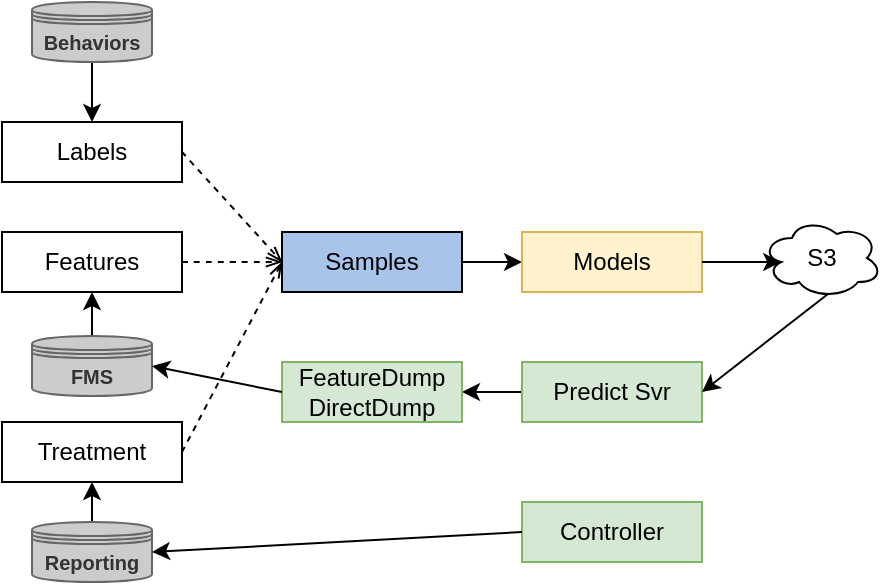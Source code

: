 <mxfile version="22.1.18" type="github">
  <diagram name="第 1 页" id="_KGyoC1ufbTMsVG9WjTH">
    <mxGraphModel dx="1039" dy="603" grid="1" gridSize="10" guides="1" tooltips="1" connect="1" arrows="1" fold="1" page="1" pageScale="1" pageWidth="827" pageHeight="1169" math="0" shadow="0">
      <root>
        <mxCell id="0" />
        <mxCell id="1" parent="0" />
        <mxCell id="uBipdBVokxf97rr1Bi9E-4" value="Labels" style="rounded=0;whiteSpace=wrap;html=1;fillColor=#FFFFFF;" vertex="1" parent="1">
          <mxGeometry x="170" y="230" width="90" height="30" as="geometry" />
        </mxCell>
        <mxCell id="uBipdBVokxf97rr1Bi9E-5" value="Treatment" style="rounded=0;whiteSpace=wrap;html=1;fillColor=#FFFFFF;" vertex="1" parent="1">
          <mxGeometry x="170" y="380" width="90" height="30" as="geometry" />
        </mxCell>
        <mxCell id="uBipdBVokxf97rr1Bi9E-6" value="Features" style="rounded=0;whiteSpace=wrap;html=1;fillColor=#FFFFFF;" vertex="1" parent="1">
          <mxGeometry x="170" y="285" width="90" height="30" as="geometry" />
        </mxCell>
        <mxCell id="uBipdBVokxf97rr1Bi9E-17" style="edgeStyle=orthogonalEdgeStyle;rounded=0;orthogonalLoop=1;jettySize=auto;html=1;exitX=0.5;exitY=1;exitDx=0;exitDy=0;entryX=0.5;entryY=0;entryDx=0;entryDy=0;" edge="1" parent="1" source="uBipdBVokxf97rr1Bi9E-15" target="uBipdBVokxf97rr1Bi9E-4">
          <mxGeometry relative="1" as="geometry" />
        </mxCell>
        <mxCell id="uBipdBVokxf97rr1Bi9E-15" value="Behaviors" style="shape=datastore;whiteSpace=wrap;html=1;fontStyle=1;fontSize=10;labelBackgroundColor=none;fillColor=#CCCCCC;fontColor=#333333;strokeColor=#666666;" vertex="1" parent="1">
          <mxGeometry x="185" y="170" width="60" height="30" as="geometry" />
        </mxCell>
        <mxCell id="uBipdBVokxf97rr1Bi9E-41" style="edgeStyle=orthogonalEdgeStyle;rounded=0;orthogonalLoop=1;jettySize=auto;html=1;exitX=0.5;exitY=0;exitDx=0;exitDy=0;entryX=0.5;entryY=1;entryDx=0;entryDy=0;" edge="1" parent="1" source="uBipdBVokxf97rr1Bi9E-18" target="uBipdBVokxf97rr1Bi9E-5">
          <mxGeometry relative="1" as="geometry" />
        </mxCell>
        <mxCell id="uBipdBVokxf97rr1Bi9E-18" value="Reporting" style="shape=datastore;whiteSpace=wrap;html=1;fontStyle=1;fontSize=10;labelBackgroundColor=none;fillColor=#CCCCCC;fontColor=#333333;strokeColor=#666666;" vertex="1" parent="1">
          <mxGeometry x="185" y="430" width="60" height="30" as="geometry" />
        </mxCell>
        <mxCell id="uBipdBVokxf97rr1Bi9E-40" style="edgeStyle=orthogonalEdgeStyle;rounded=0;orthogonalLoop=1;jettySize=auto;html=1;exitX=0.5;exitY=0;exitDx=0;exitDy=0;entryX=0.5;entryY=1;entryDx=0;entryDy=0;" edge="1" parent="1" source="uBipdBVokxf97rr1Bi9E-19" target="uBipdBVokxf97rr1Bi9E-6">
          <mxGeometry relative="1" as="geometry">
            <mxPoint x="215" y="320" as="targetPoint" />
          </mxGeometry>
        </mxCell>
        <mxCell id="uBipdBVokxf97rr1Bi9E-19" value="FMS" style="shape=datastore;whiteSpace=wrap;html=1;fontStyle=1;fontSize=10;labelBackgroundColor=none;fillColor=#CCCCCC;fontColor=#333333;strokeColor=#666666;" vertex="1" parent="1">
          <mxGeometry x="185" y="337" width="60" height="30" as="geometry" />
        </mxCell>
        <mxCell id="uBipdBVokxf97rr1Bi9E-27" style="edgeStyle=orthogonalEdgeStyle;rounded=0;orthogonalLoop=1;jettySize=auto;html=1;exitX=1;exitY=0.5;exitDx=0;exitDy=0;entryX=0;entryY=0.5;entryDx=0;entryDy=0;" edge="1" parent="1" source="uBipdBVokxf97rr1Bi9E-20" target="uBipdBVokxf97rr1Bi9E-26">
          <mxGeometry relative="1" as="geometry" />
        </mxCell>
        <mxCell id="uBipdBVokxf97rr1Bi9E-20" value="Samples" style="rounded=0;whiteSpace=wrap;html=1;fillColor=#A9C4EB;" vertex="1" parent="1">
          <mxGeometry x="310" y="285" width="90" height="30" as="geometry" />
        </mxCell>
        <mxCell id="uBipdBVokxf97rr1Bi9E-22" value="" style="endArrow=openThin;html=1;rounded=0;exitX=1;exitY=0.5;exitDx=0;exitDy=0;entryX=0;entryY=0.5;entryDx=0;entryDy=0;dashed=1;curved=1;endFill=0;" edge="1" parent="1" source="uBipdBVokxf97rr1Bi9E-4" target="uBipdBVokxf97rr1Bi9E-20">
          <mxGeometry width="50" height="50" relative="1" as="geometry">
            <mxPoint x="390" y="340" as="sourcePoint" />
            <mxPoint x="440" y="290" as="targetPoint" />
          </mxGeometry>
        </mxCell>
        <mxCell id="uBipdBVokxf97rr1Bi9E-23" value="" style="endArrow=openThin;html=1;rounded=0;exitX=1;exitY=0.5;exitDx=0;exitDy=0;dashed=1;curved=1;endFill=0;" edge="1" parent="1" source="uBipdBVokxf97rr1Bi9E-5">
          <mxGeometry width="50" height="50" relative="1" as="geometry">
            <mxPoint x="270" y="255" as="sourcePoint" />
            <mxPoint x="310" y="300" as="targetPoint" />
          </mxGeometry>
        </mxCell>
        <mxCell id="uBipdBVokxf97rr1Bi9E-24" value="" style="endArrow=openThin;html=1;rounded=0;exitX=1;exitY=0.5;exitDx=0;exitDy=0;entryX=0;entryY=0.5;entryDx=0;entryDy=0;dashed=1;curved=1;endFill=0;" edge="1" parent="1" source="uBipdBVokxf97rr1Bi9E-6" target="uBipdBVokxf97rr1Bi9E-20">
          <mxGeometry width="50" height="50" relative="1" as="geometry">
            <mxPoint x="280" y="265" as="sourcePoint" />
            <mxPoint x="330" y="320" as="targetPoint" />
          </mxGeometry>
        </mxCell>
        <mxCell id="uBipdBVokxf97rr1Bi9E-26" value="Models" style="rounded=0;whiteSpace=wrap;html=1;fillColor=#fff2cc;strokeColor=#d6b656;" vertex="1" parent="1">
          <mxGeometry x="430" y="285" width="90" height="30" as="geometry" />
        </mxCell>
        <mxCell id="uBipdBVokxf97rr1Bi9E-28" value="S3" style="ellipse;shape=cloud;whiteSpace=wrap;html=1;" vertex="1" parent="1">
          <mxGeometry x="550" y="278" width="60" height="40" as="geometry" />
        </mxCell>
        <mxCell id="uBipdBVokxf97rr1Bi9E-29" value="" style="endArrow=classic;html=1;rounded=0;entryX=0.16;entryY=0.55;entryDx=0;entryDy=0;entryPerimeter=0;" edge="1" parent="1" target="uBipdBVokxf97rr1Bi9E-28">
          <mxGeometry width="50" height="50" relative="1" as="geometry">
            <mxPoint x="520" y="300" as="sourcePoint" />
            <mxPoint x="320" y="310" as="targetPoint" />
          </mxGeometry>
        </mxCell>
        <mxCell id="uBipdBVokxf97rr1Bi9E-36" style="edgeStyle=orthogonalEdgeStyle;rounded=0;orthogonalLoop=1;jettySize=auto;html=1;exitX=0;exitY=0.5;exitDx=0;exitDy=0;entryX=1;entryY=0.5;entryDx=0;entryDy=0;" edge="1" parent="1" source="uBipdBVokxf97rr1Bi9E-32" target="uBipdBVokxf97rr1Bi9E-35">
          <mxGeometry relative="1" as="geometry" />
        </mxCell>
        <mxCell id="uBipdBVokxf97rr1Bi9E-32" value="Predict Svr" style="rounded=0;whiteSpace=wrap;html=1;fillColor=#d5e8d4;strokeColor=#82b366;" vertex="1" parent="1">
          <mxGeometry x="430" y="350" width="90" height="30" as="geometry" />
        </mxCell>
        <mxCell id="uBipdBVokxf97rr1Bi9E-34" value="" style="endArrow=classic;html=1;rounded=0;entryX=1;entryY=0.5;entryDx=0;entryDy=0;exitX=0.55;exitY=0.95;exitDx=0;exitDy=0;exitPerimeter=0;" edge="1" parent="1" source="uBipdBVokxf97rr1Bi9E-28" target="uBipdBVokxf97rr1Bi9E-32">
          <mxGeometry width="50" height="50" relative="1" as="geometry">
            <mxPoint x="530" y="310" as="sourcePoint" />
            <mxPoint x="570" y="310" as="targetPoint" />
          </mxGeometry>
        </mxCell>
        <mxCell id="uBipdBVokxf97rr1Bi9E-35" value="FeatureDump&lt;br&gt;DirectDump" style="rounded=0;whiteSpace=wrap;html=1;fillColor=#d5e8d4;strokeColor=#82b366;" vertex="1" parent="1">
          <mxGeometry x="310" y="350" width="90" height="30" as="geometry" />
        </mxCell>
        <mxCell id="uBipdBVokxf97rr1Bi9E-38" value="" style="endArrow=classic;html=1;rounded=0;exitX=0;exitY=0.5;exitDx=0;exitDy=0;entryX=1;entryY=0.5;entryDx=0;entryDy=0;" edge="1" parent="1" source="uBipdBVokxf97rr1Bi9E-35" target="uBipdBVokxf97rr1Bi9E-19">
          <mxGeometry width="50" height="50" relative="1" as="geometry">
            <mxPoint x="270" y="255" as="sourcePoint" />
            <mxPoint x="320" y="310" as="targetPoint" />
          </mxGeometry>
        </mxCell>
        <mxCell id="uBipdBVokxf97rr1Bi9E-39" value="Controller" style="rounded=0;whiteSpace=wrap;html=1;fillColor=#d5e8d4;strokeColor=#82b366;" vertex="1" parent="1">
          <mxGeometry x="430" y="420" width="90" height="30" as="geometry" />
        </mxCell>
        <mxCell id="uBipdBVokxf97rr1Bi9E-42" value="" style="endArrow=classic;html=1;rounded=0;exitX=0;exitY=0.5;exitDx=0;exitDy=0;entryX=1;entryY=0.5;entryDx=0;entryDy=0;" edge="1" parent="1" source="uBipdBVokxf97rr1Bi9E-39" target="uBipdBVokxf97rr1Bi9E-18">
          <mxGeometry width="50" height="50" relative="1" as="geometry">
            <mxPoint x="320" y="375" as="sourcePoint" />
            <mxPoint x="255" y="362" as="targetPoint" />
          </mxGeometry>
        </mxCell>
      </root>
    </mxGraphModel>
  </diagram>
</mxfile>
